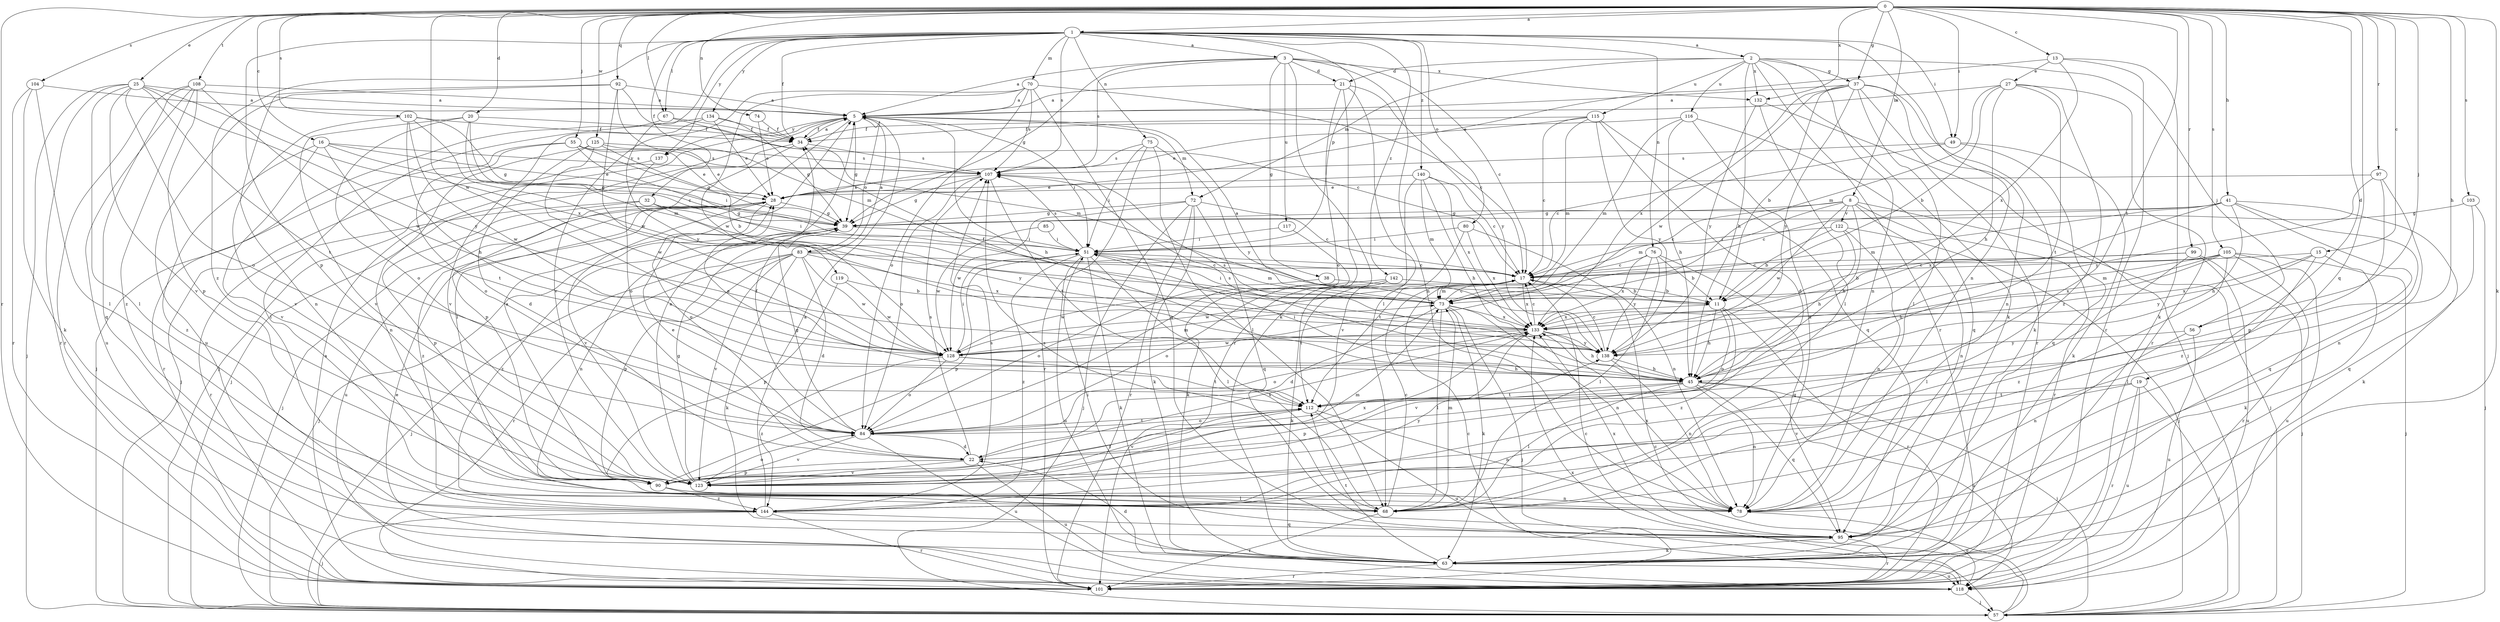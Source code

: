 strict digraph  {
0;
1;
2;
3;
5;
8;
11;
13;
15;
16;
17;
19;
20;
21;
22;
25;
27;
28;
32;
34;
37;
38;
39;
41;
45;
49;
51;
55;
56;
57;
63;
67;
68;
70;
72;
73;
74;
75;
76;
78;
80;
83;
84;
85;
90;
92;
95;
97;
99;
101;
102;
103;
104;
105;
107;
108;
112;
115;
116;
117;
118;
119;
122;
123;
125;
128;
132;
133;
134;
137;
138;
140;
142;
144;
0 -> 1  [label=a];
0 -> 8  [label=b];
0 -> 13  [label=c];
0 -> 15  [label=c];
0 -> 16  [label=c];
0 -> 19  [label=d];
0 -> 20  [label=d];
0 -> 25  [label=e];
0 -> 37  [label=g];
0 -> 41  [label=h];
0 -> 45  [label=h];
0 -> 49  [label=i];
0 -> 55  [label=j];
0 -> 56  [label=j];
0 -> 63  [label=k];
0 -> 67  [label=l];
0 -> 74  [label=n];
0 -> 92  [label=q];
0 -> 95  [label=q];
0 -> 97  [label=r];
0 -> 99  [label=r];
0 -> 101  [label=r];
0 -> 102  [label=s];
0 -> 103  [label=s];
0 -> 104  [label=s];
0 -> 105  [label=s];
0 -> 108  [label=t];
0 -> 112  [label=t];
0 -> 125  [label=w];
0 -> 128  [label=w];
0 -> 132  [label=x];
1 -> 2  [label=a];
1 -> 3  [label=a];
1 -> 32  [label=f];
1 -> 34  [label=f];
1 -> 49  [label=i];
1 -> 67  [label=l];
1 -> 70  [label=m];
1 -> 75  [label=n];
1 -> 76  [label=n];
1 -> 78  [label=n];
1 -> 80  [label=o];
1 -> 90  [label=p];
1 -> 107  [label=s];
1 -> 119  [label=v];
1 -> 134  [label=y];
1 -> 137  [label=y];
1 -> 140  [label=z];
1 -> 142  [label=z];
1 -> 144  [label=z];
1 -> 51  [label=p];
2 -> 21  [label=d];
2 -> 37  [label=g];
2 -> 45  [label=h];
2 -> 56  [label=j];
2 -> 63  [label=k];
2 -> 72  [label=m];
2 -> 78  [label=n];
2 -> 101  [label=r];
2 -> 115  [label=u];
2 -> 116  [label=u];
2 -> 132  [label=x];
3 -> 5  [label=a];
3 -> 17  [label=c];
3 -> 21  [label=d];
3 -> 38  [label=g];
3 -> 39  [label=g];
3 -> 63  [label=k];
3 -> 78  [label=n];
3 -> 107  [label=s];
3 -> 117  [label=u];
3 -> 132  [label=x];
5 -> 34  [label=f];
5 -> 39  [label=g];
5 -> 45  [label=h];
5 -> 51  [label=i];
5 -> 57  [label=j];
5 -> 68  [label=l];
5 -> 72  [label=m];
5 -> 83  [label=o];
5 -> 137  [label=y];
8 -> 17  [label=c];
8 -> 39  [label=g];
8 -> 45  [label=h];
8 -> 57  [label=j];
8 -> 73  [label=m];
8 -> 78  [label=n];
8 -> 101  [label=r];
8 -> 122  [label=v];
8 -> 128  [label=w];
11 -> 45  [label=h];
11 -> 84  [label=o];
11 -> 101  [label=r];
11 -> 133  [label=x];
11 -> 144  [label=z];
13 -> 27  [label=e];
13 -> 28  [label=e];
13 -> 63  [label=k];
13 -> 101  [label=r];
13 -> 133  [label=x];
15 -> 17  [label=c];
15 -> 63  [label=k];
15 -> 68  [label=l];
15 -> 133  [label=x];
15 -> 138  [label=y];
16 -> 28  [label=e];
16 -> 39  [label=g];
16 -> 107  [label=s];
16 -> 112  [label=t];
16 -> 123  [label=v];
16 -> 144  [label=z];
17 -> 73  [label=m];
17 -> 128  [label=w];
17 -> 133  [label=x];
19 -> 57  [label=j];
19 -> 101  [label=r];
19 -> 112  [label=t];
19 -> 118  [label=u];
19 -> 123  [label=v];
20 -> 17  [label=c];
20 -> 34  [label=f];
20 -> 73  [label=m];
20 -> 84  [label=o];
20 -> 123  [label=v];
21 -> 5  [label=a];
21 -> 68  [label=l];
21 -> 84  [label=o];
21 -> 101  [label=r];
21 -> 138  [label=y];
22 -> 28  [label=e];
22 -> 90  [label=p];
22 -> 107  [label=s];
22 -> 118  [label=u];
22 -> 123  [label=v];
22 -> 133  [label=x];
25 -> 5  [label=a];
25 -> 57  [label=j];
25 -> 68  [label=l];
25 -> 84  [label=o];
25 -> 101  [label=r];
25 -> 112  [label=t];
25 -> 123  [label=v];
25 -> 133  [label=x];
25 -> 138  [label=y];
27 -> 5  [label=a];
27 -> 11  [label=b];
27 -> 45  [label=h];
27 -> 73  [label=m];
27 -> 101  [label=r];
27 -> 112  [label=t];
27 -> 144  [label=z];
28 -> 39  [label=g];
28 -> 57  [label=j];
28 -> 84  [label=o];
28 -> 118  [label=u];
28 -> 123  [label=v];
28 -> 144  [label=z];
32 -> 39  [label=g];
32 -> 51  [label=i];
32 -> 90  [label=p];
32 -> 101  [label=r];
32 -> 138  [label=y];
34 -> 5  [label=a];
34 -> 57  [label=j];
34 -> 90  [label=p];
34 -> 107  [label=s];
37 -> 5  [label=a];
37 -> 11  [label=b];
37 -> 63  [label=k];
37 -> 68  [label=l];
37 -> 78  [label=n];
37 -> 101  [label=r];
37 -> 128  [label=w];
37 -> 133  [label=x];
37 -> 138  [label=y];
38 -> 11  [label=b];
38 -> 84  [label=o];
39 -> 51  [label=i];
39 -> 57  [label=j];
39 -> 78  [label=n];
39 -> 144  [label=z];
41 -> 17  [label=c];
41 -> 39  [label=g];
41 -> 45  [label=h];
41 -> 63  [label=k];
41 -> 73  [label=m];
41 -> 95  [label=q];
41 -> 133  [label=x];
41 -> 144  [label=z];
45 -> 28  [label=e];
45 -> 51  [label=i];
45 -> 57  [label=j];
45 -> 68  [label=l];
45 -> 78  [label=n];
45 -> 90  [label=p];
45 -> 95  [label=q];
45 -> 107  [label=s];
45 -> 112  [label=t];
45 -> 118  [label=u];
49 -> 17  [label=c];
49 -> 63  [label=k];
49 -> 95  [label=q];
49 -> 107  [label=s];
51 -> 17  [label=c];
51 -> 63  [label=k];
51 -> 68  [label=l];
51 -> 73  [label=m];
51 -> 90  [label=p];
51 -> 107  [label=s];
51 -> 118  [label=u];
51 -> 144  [label=z];
55 -> 28  [label=e];
55 -> 39  [label=g];
55 -> 51  [label=i];
55 -> 84  [label=o];
55 -> 101  [label=r];
55 -> 107  [label=s];
56 -> 78  [label=n];
56 -> 118  [label=u];
56 -> 138  [label=y];
57 -> 17  [label=c];
57 -> 133  [label=x];
63 -> 22  [label=d];
63 -> 101  [label=r];
63 -> 112  [label=t];
63 -> 118  [label=u];
67 -> 34  [label=f];
67 -> 57  [label=j];
67 -> 73  [label=m];
68 -> 17  [label=c];
68 -> 73  [label=m];
68 -> 101  [label=r];
68 -> 107  [label=s];
70 -> 5  [label=a];
70 -> 17  [label=c];
70 -> 84  [label=o];
70 -> 95  [label=q];
70 -> 107  [label=s];
70 -> 123  [label=v];
70 -> 128  [label=w];
72 -> 17  [label=c];
72 -> 39  [label=g];
72 -> 57  [label=j];
72 -> 63  [label=k];
72 -> 95  [label=q];
72 -> 101  [label=r];
72 -> 128  [label=w];
73 -> 5  [label=a];
73 -> 17  [label=c];
73 -> 22  [label=d];
73 -> 51  [label=i];
73 -> 57  [label=j];
73 -> 63  [label=k];
73 -> 68  [label=l];
73 -> 78  [label=n];
73 -> 133  [label=x];
74 -> 28  [label=e];
74 -> 34  [label=f];
75 -> 51  [label=i];
75 -> 68  [label=l];
75 -> 101  [label=r];
75 -> 107  [label=s];
75 -> 138  [label=y];
76 -> 11  [label=b];
76 -> 17  [label=c];
76 -> 68  [label=l];
76 -> 95  [label=q];
76 -> 133  [label=x];
76 -> 138  [label=y];
78 -> 118  [label=u];
78 -> 133  [label=x];
80 -> 51  [label=i];
80 -> 78  [label=n];
80 -> 112  [label=t];
80 -> 133  [label=x];
83 -> 5  [label=a];
83 -> 17  [label=c];
83 -> 22  [label=d];
83 -> 57  [label=j];
83 -> 63  [label=k];
83 -> 90  [label=p];
83 -> 101  [label=r];
83 -> 123  [label=v];
83 -> 128  [label=w];
83 -> 133  [label=x];
84 -> 22  [label=d];
84 -> 34  [label=f];
84 -> 39  [label=g];
84 -> 112  [label=t];
84 -> 118  [label=u];
84 -> 123  [label=v];
85 -> 51  [label=i];
85 -> 128  [label=w];
90 -> 5  [label=a];
90 -> 68  [label=l];
90 -> 73  [label=m];
90 -> 78  [label=n];
90 -> 133  [label=x];
90 -> 144  [label=z];
92 -> 5  [label=a];
92 -> 17  [label=c];
92 -> 73  [label=m];
92 -> 78  [label=n];
92 -> 118  [label=u];
92 -> 128  [label=w];
95 -> 51  [label=i];
95 -> 63  [label=k];
95 -> 101  [label=r];
95 -> 133  [label=x];
97 -> 28  [label=e];
97 -> 78  [label=n];
97 -> 90  [label=p];
97 -> 138  [label=y];
99 -> 11  [label=b];
99 -> 17  [label=c];
99 -> 57  [label=j];
99 -> 68  [label=l];
99 -> 118  [label=u];
101 -> 5  [label=a];
101 -> 17  [label=c];
102 -> 34  [label=f];
102 -> 39  [label=g];
102 -> 45  [label=h];
102 -> 123  [label=v];
102 -> 128  [label=w];
102 -> 138  [label=y];
103 -> 39  [label=g];
103 -> 57  [label=j];
103 -> 95  [label=q];
104 -> 5  [label=a];
104 -> 63  [label=k];
104 -> 68  [label=l];
104 -> 101  [label=r];
105 -> 17  [label=c];
105 -> 45  [label=h];
105 -> 57  [label=j];
105 -> 73  [label=m];
105 -> 101  [label=r];
105 -> 118  [label=u];
105 -> 133  [label=x];
105 -> 144  [label=z];
107 -> 28  [label=e];
107 -> 39  [label=g];
107 -> 84  [label=o];
107 -> 112  [label=t];
108 -> 5  [label=a];
108 -> 90  [label=p];
108 -> 95  [label=q];
108 -> 101  [label=r];
108 -> 118  [label=u];
108 -> 128  [label=w];
108 -> 144  [label=z];
112 -> 78  [label=n];
112 -> 84  [label=o];
112 -> 118  [label=u];
112 -> 123  [label=v];
115 -> 17  [label=c];
115 -> 22  [label=d];
115 -> 28  [label=e];
115 -> 34  [label=f];
115 -> 73  [label=m];
115 -> 95  [label=q];
115 -> 138  [label=y];
116 -> 34  [label=f];
116 -> 45  [label=h];
116 -> 73  [label=m];
116 -> 78  [label=n];
116 -> 95  [label=q];
117 -> 51  [label=i];
117 -> 63  [label=k];
118 -> 17  [label=c];
118 -> 28  [label=e];
118 -> 57  [label=j];
119 -> 11  [label=b];
119 -> 90  [label=p];
119 -> 128  [label=w];
122 -> 11  [label=b];
122 -> 45  [label=h];
122 -> 51  [label=i];
122 -> 57  [label=j];
122 -> 78  [label=n];
123 -> 5  [label=a];
123 -> 39  [label=g];
123 -> 84  [label=o];
123 -> 112  [label=t];
123 -> 138  [label=y];
125 -> 11  [label=b];
125 -> 22  [label=d];
125 -> 28  [label=e];
125 -> 78  [label=n];
125 -> 107  [label=s];
125 -> 128  [label=w];
128 -> 45  [label=h];
128 -> 51  [label=i];
128 -> 73  [label=m];
128 -> 84  [label=o];
128 -> 112  [label=t];
128 -> 144  [label=z];
132 -> 57  [label=j];
132 -> 68  [label=l];
132 -> 138  [label=y];
133 -> 17  [label=c];
133 -> 34  [label=f];
133 -> 45  [label=h];
133 -> 84  [label=o];
133 -> 123  [label=v];
133 -> 128  [label=w];
133 -> 138  [label=y];
134 -> 28  [label=e];
134 -> 34  [label=f];
134 -> 39  [label=g];
134 -> 68  [label=l];
134 -> 123  [label=v];
137 -> 57  [label=j];
137 -> 84  [label=o];
138 -> 17  [label=c];
138 -> 45  [label=h];
138 -> 78  [label=n];
138 -> 107  [label=s];
140 -> 17  [label=c];
140 -> 28  [label=e];
140 -> 45  [label=h];
140 -> 73  [label=m];
140 -> 123  [label=v];
140 -> 133  [label=x];
142 -> 11  [label=b];
142 -> 63  [label=k];
142 -> 84  [label=o];
142 -> 112  [label=t];
142 -> 128  [label=w];
144 -> 5  [label=a];
144 -> 57  [label=j];
144 -> 95  [label=q];
144 -> 101  [label=r];
144 -> 107  [label=s];
}
